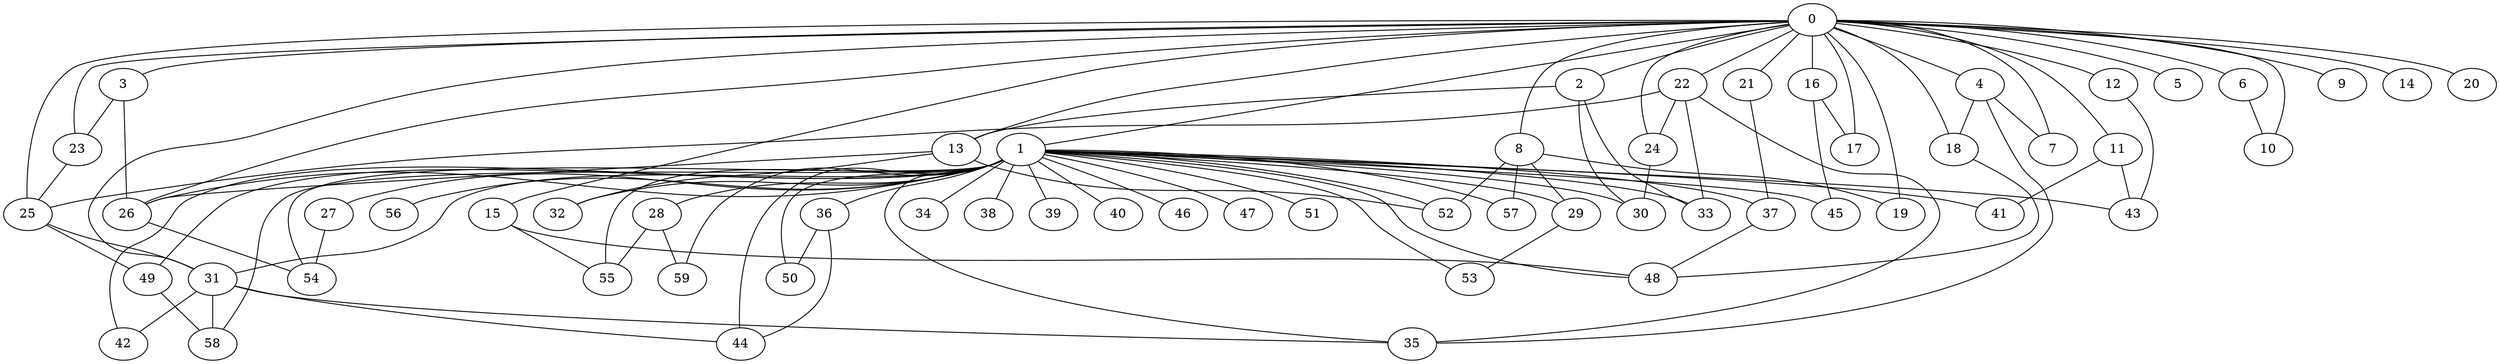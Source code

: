 
graph graphname {
    0 -- 1
0 -- 2
0 -- 3
0 -- 4
0 -- 5
0 -- 6
0 -- 7
0 -- 8
0 -- 9
0 -- 10
0 -- 11
0 -- 12
0 -- 13
0 -- 14
0 -- 15
0 -- 16
0 -- 17
0 -- 18
0 -- 19
0 -- 20
0 -- 21
0 -- 22
0 -- 23
0 -- 24
0 -- 25
0 -- 26
0 -- 31
1 -- 27
1 -- 28
1 -- 29
1 -- 30
1 -- 31
1 -- 32
1 -- 33
1 -- 34
1 -- 35
1 -- 36
1 -- 37
1 -- 38
1 -- 39
1 -- 40
1 -- 41
1 -- 42
1 -- 43
1 -- 44
1 -- 45
1 -- 46
1 -- 47
1 -- 48
1 -- 49
1 -- 50
1 -- 51
1 -- 52
1 -- 53
1 -- 54
1 -- 55
1 -- 56
1 -- 57
1 -- 58
1 -- 59
1 -- 26
2 -- 30
2 -- 33
2 -- 13
3 -- 23
3 -- 26
4 -- 7
4 -- 18
4 -- 35
6 -- 10
8 -- 19
8 -- 29
8 -- 52
8 -- 57
11 -- 43
11 -- 41
12 -- 43
13 -- 26
13 -- 52
13 -- 32
15 -- 55
15 -- 48
16 -- 45
16 -- 17
18 -- 48
21 -- 37
22 -- 33
22 -- 24
22 -- 35
22 -- 25
23 -- 25
24 -- 30
25 -- 31
25 -- 49
26 -- 54
27 -- 54
28 -- 55
28 -- 59
29 -- 53
31 -- 44
31 -- 35
31 -- 42
31 -- 58
36 -- 50
36 -- 44
37 -- 48
49 -- 58

}
